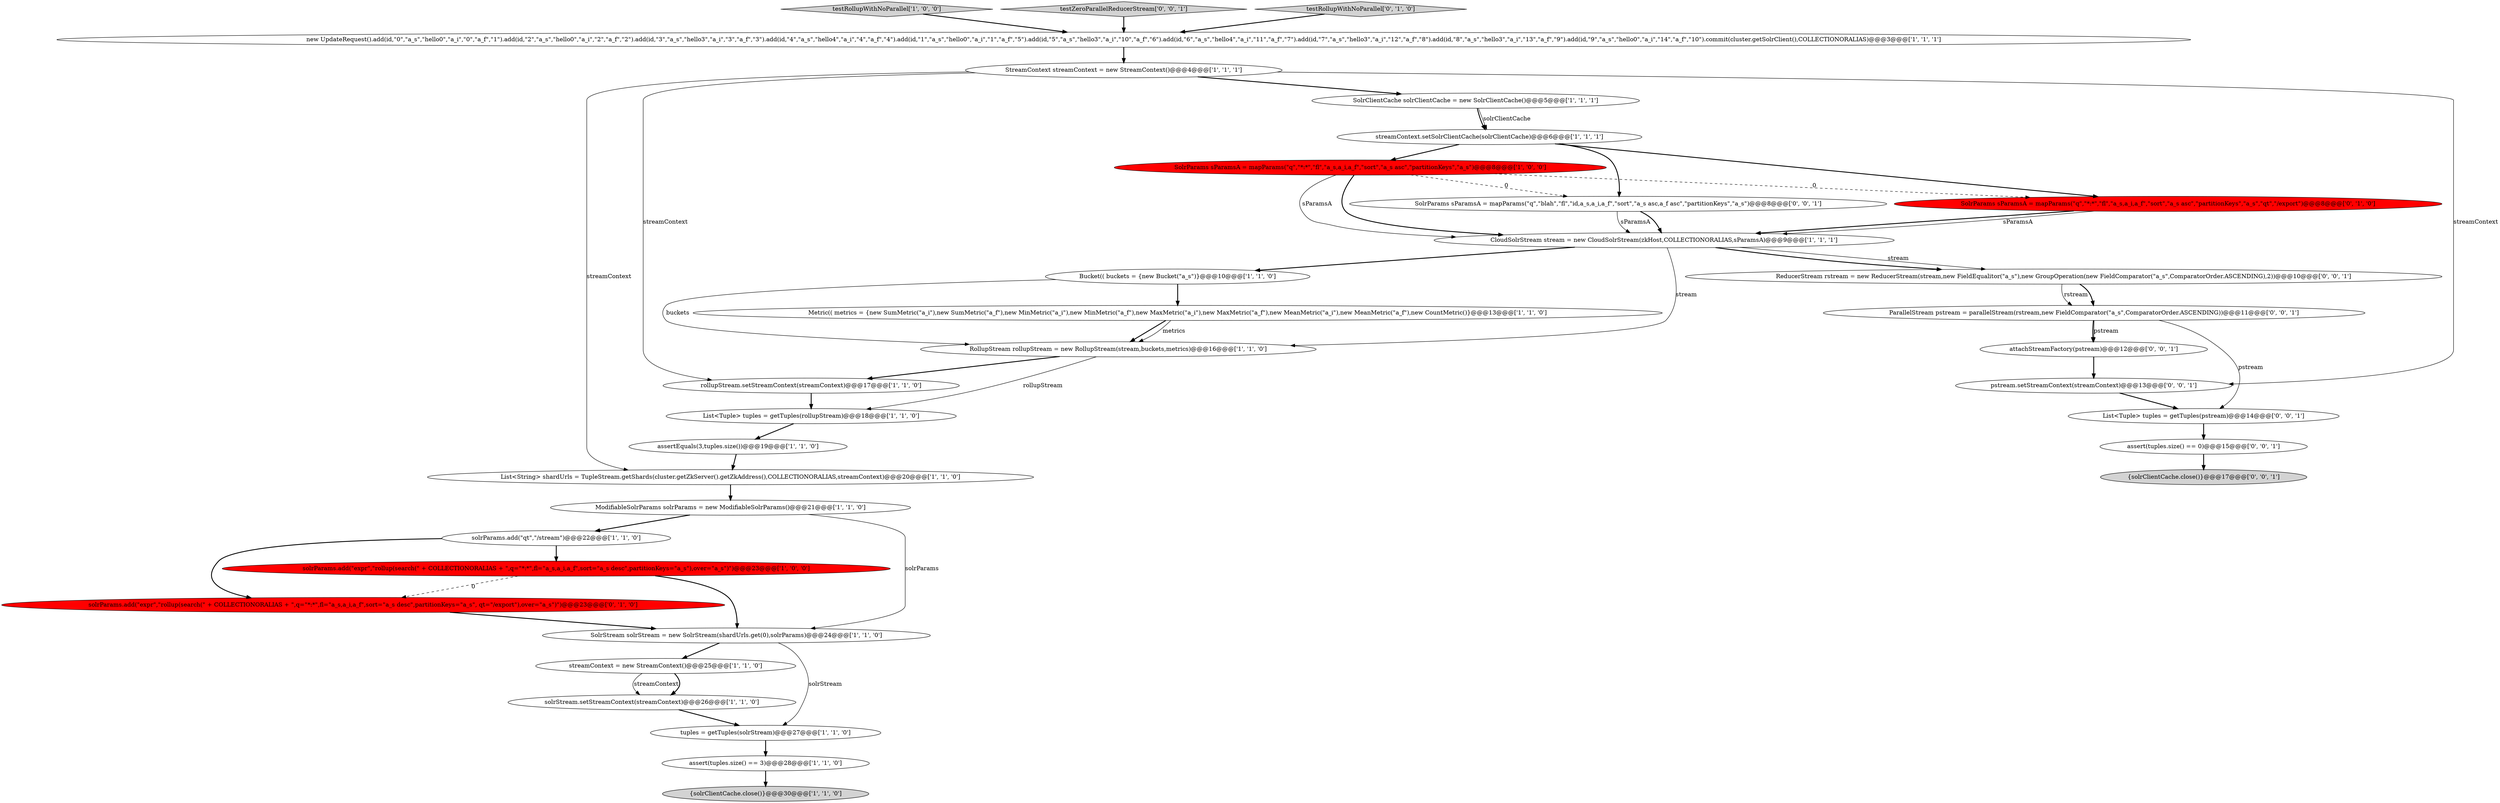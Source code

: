 digraph {
0 [style = filled, label = "new UpdateRequest().add(id,\"0\",\"a_s\",\"hello0\",\"a_i\",\"0\",\"a_f\",\"1\").add(id,\"2\",\"a_s\",\"hello0\",\"a_i\",\"2\",\"a_f\",\"2\").add(id,\"3\",\"a_s\",\"hello3\",\"a_i\",\"3\",\"a_f\",\"3\").add(id,\"4\",\"a_s\",\"hello4\",\"a_i\",\"4\",\"a_f\",\"4\").add(id,\"1\",\"a_s\",\"hello0\",\"a_i\",\"1\",\"a_f\",\"5\").add(id,\"5\",\"a_s\",\"hello3\",\"a_i\",\"10\",\"a_f\",\"6\").add(id,\"6\",\"a_s\",\"hello4\",\"a_i\",\"11\",\"a_f\",\"7\").add(id,\"7\",\"a_s\",\"hello3\",\"a_i\",\"12\",\"a_f\",\"8\").add(id,\"8\",\"a_s\",\"hello3\",\"a_i\",\"13\",\"a_f\",\"9\").add(id,\"9\",\"a_s\",\"hello0\",\"a_i\",\"14\",\"a_f\",\"10\").commit(cluster.getSolrClient(),COLLECTIONORALIAS)@@@3@@@['1', '1', '1']", fillcolor = white, shape = ellipse image = "AAA0AAABBB1BBB"];
21 [style = filled, label = "StreamContext streamContext = new StreamContext()@@@4@@@['1', '1', '1']", fillcolor = white, shape = ellipse image = "AAA0AAABBB1BBB"];
32 [style = filled, label = "ReducerStream rstream = new ReducerStream(stream,new FieldEqualitor(\"a_s\"),new GroupOperation(new FieldComparator(\"a_s\",ComparatorOrder.ASCENDING),2))@@@10@@@['0', '0', '1']", fillcolor = white, shape = ellipse image = "AAA0AAABBB3BBB"];
30 [style = filled, label = "SolrParams sParamsA = mapParams(\"q\",\"blah\",\"fl\",\"id,a_s,a_i,a_f\",\"sort\",\"a_s asc,a_f asc\",\"partitionKeys\",\"a_s\")@@@8@@@['0', '0', '1']", fillcolor = white, shape = ellipse image = "AAA0AAABBB3BBB"];
12 [style = filled, label = "rollupStream.setStreamContext(streamContext)@@@17@@@['1', '1', '0']", fillcolor = white, shape = ellipse image = "AAA0AAABBB1BBB"];
4 [style = filled, label = "streamContext.setSolrClientCache(solrClientCache)@@@6@@@['1', '1', '1']", fillcolor = white, shape = ellipse image = "AAA0AAABBB1BBB"];
25 [style = filled, label = "SolrParams sParamsA = mapParams(\"q\",\"*:*\",\"fl\",\"a_s,a_i,a_f\",\"sort\",\"a_s asc\",\"partitionKeys\",\"a_s\",\"qt\",\"/export\")@@@8@@@['0', '1', '0']", fillcolor = red, shape = ellipse image = "AAA1AAABBB2BBB"];
34 [style = filled, label = "List<Tuple> tuples = getTuples(pstream)@@@14@@@['0', '0', '1']", fillcolor = white, shape = ellipse image = "AAA0AAABBB3BBB"];
8 [style = filled, label = "RollupStream rollupStream = new RollupStream(stream,buckets,metrics)@@@16@@@['1', '1', '0']", fillcolor = white, shape = ellipse image = "AAA0AAABBB1BBB"];
7 [style = filled, label = "testRollupWithNoParallel['1', '0', '0']", fillcolor = lightgray, shape = diamond image = "AAA0AAABBB1BBB"];
23 [style = filled, label = "solrParams.add(\"expr\",\"rollup(search(\" + COLLECTIONORALIAS + \",q=\"*:*\",fl=\"a_s,a_i,a_f\",sort=\"a_s desc\",partitionKeys=\"a_s\", qt=\"/export\"),over=\"a_s\")\")@@@23@@@['0', '1', '0']", fillcolor = red, shape = ellipse image = "AAA1AAABBB2BBB"];
6 [style = filled, label = "solrParams.add(\"expr\",\"rollup(search(\" + COLLECTIONORALIAS + \",q=\"*:*\",fl=\"a_s,a_i,a_f\",sort=\"a_s desc\",partitionKeys=\"a_s\"),over=\"a_s\")\")@@@23@@@['1', '0', '0']", fillcolor = red, shape = ellipse image = "AAA1AAABBB1BBB"];
11 [style = filled, label = "solrStream.setStreamContext(streamContext)@@@26@@@['1', '1', '0']", fillcolor = white, shape = ellipse image = "AAA0AAABBB1BBB"];
29 [style = filled, label = "testZeroParallelReducerStream['0', '0', '1']", fillcolor = lightgray, shape = diamond image = "AAA0AAABBB3BBB"];
24 [style = filled, label = "testRollupWithNoParallel['0', '1', '0']", fillcolor = lightgray, shape = diamond image = "AAA0AAABBB2BBB"];
22 [style = filled, label = "CloudSolrStream stream = new CloudSolrStream(zkHost,COLLECTIONORALIAS,sParamsA)@@@9@@@['1', '1', '1']", fillcolor = white, shape = ellipse image = "AAA0AAABBB1BBB"];
14 [style = filled, label = "Metric(( metrics = {new SumMetric(\"a_i\"),new SumMetric(\"a_f\"),new MinMetric(\"a_i\"),new MinMetric(\"a_f\"),new MaxMetric(\"a_i\"),new MaxMetric(\"a_f\"),new MeanMetric(\"a_i\"),new MeanMetric(\"a_f\"),new CountMetric()}@@@13@@@['1', '1', '0']", fillcolor = white, shape = ellipse image = "AAA0AAABBB1BBB"];
28 [style = filled, label = "assert(tuples.size() == 0)@@@15@@@['0', '0', '1']", fillcolor = white, shape = ellipse image = "AAA0AAABBB3BBB"];
17 [style = filled, label = "{solrClientCache.close()}@@@30@@@['1', '1', '0']", fillcolor = lightgray, shape = ellipse image = "AAA0AAABBB1BBB"];
13 [style = filled, label = "ModifiableSolrParams solrParams = new ModifiableSolrParams()@@@21@@@['1', '1', '0']", fillcolor = white, shape = ellipse image = "AAA0AAABBB1BBB"];
10 [style = filled, label = "SolrClientCache solrClientCache = new SolrClientCache()@@@5@@@['1', '1', '1']", fillcolor = white, shape = ellipse image = "AAA0AAABBB1BBB"];
19 [style = filled, label = "List<Tuple> tuples = getTuples(rollupStream)@@@18@@@['1', '1', '0']", fillcolor = white, shape = ellipse image = "AAA0AAABBB1BBB"];
2 [style = filled, label = "streamContext = new StreamContext()@@@25@@@['1', '1', '0']", fillcolor = white, shape = ellipse image = "AAA0AAABBB1BBB"];
5 [style = filled, label = "assertEquals(3,tuples.size())@@@19@@@['1', '1', '0']", fillcolor = white, shape = ellipse image = "AAA0AAABBB1BBB"];
26 [style = filled, label = "{solrClientCache.close()}@@@17@@@['0', '0', '1']", fillcolor = lightgray, shape = ellipse image = "AAA0AAABBB3BBB"];
33 [style = filled, label = "pstream.setStreamContext(streamContext)@@@13@@@['0', '0', '1']", fillcolor = white, shape = ellipse image = "AAA0AAABBB3BBB"];
18 [style = filled, label = "Bucket(( buckets = {new Bucket(\"a_s\")}@@@10@@@['1', '1', '0']", fillcolor = white, shape = ellipse image = "AAA0AAABBB1BBB"];
9 [style = filled, label = "solrParams.add(\"qt\",\"/stream\")@@@22@@@['1', '1', '0']", fillcolor = white, shape = ellipse image = "AAA0AAABBB1BBB"];
1 [style = filled, label = "SolrStream solrStream = new SolrStream(shardUrls.get(0),solrParams)@@@24@@@['1', '1', '0']", fillcolor = white, shape = ellipse image = "AAA0AAABBB1BBB"];
15 [style = filled, label = "SolrParams sParamsA = mapParams(\"q\",\"*:*\",\"fl\",\"a_s,a_i,a_f\",\"sort\",\"a_s asc\",\"partitionKeys\",\"a_s\")@@@8@@@['1', '0', '0']", fillcolor = red, shape = ellipse image = "AAA1AAABBB1BBB"];
27 [style = filled, label = "attachStreamFactory(pstream)@@@12@@@['0', '0', '1']", fillcolor = white, shape = ellipse image = "AAA0AAABBB3BBB"];
16 [style = filled, label = "assert(tuples.size() == 3)@@@28@@@['1', '1', '0']", fillcolor = white, shape = ellipse image = "AAA0AAABBB1BBB"];
31 [style = filled, label = "ParallelStream pstream = parallelStream(rstream,new FieldComparator(\"a_s\",ComparatorOrder.ASCENDING))@@@11@@@['0', '0', '1']", fillcolor = white, shape = ellipse image = "AAA0AAABBB3BBB"];
20 [style = filled, label = "List<String> shardUrls = TupleStream.getShards(cluster.getZkServer().getZkAddress(),COLLECTIONORALIAS,streamContext)@@@20@@@['1', '1', '0']", fillcolor = white, shape = ellipse image = "AAA0AAABBB1BBB"];
3 [style = filled, label = "tuples = getTuples(solrStream)@@@27@@@['1', '1', '0']", fillcolor = white, shape = ellipse image = "AAA0AAABBB1BBB"];
31->27 [style = solid, label="pstream"];
22->32 [style = solid, label="stream"];
21->10 [style = bold, label=""];
21->12 [style = solid, label="streamContext"];
30->22 [style = bold, label=""];
20->13 [style = bold, label=""];
4->25 [style = bold, label=""];
25->22 [style = bold, label=""];
5->20 [style = bold, label=""];
15->22 [style = solid, label="sParamsA"];
24->0 [style = bold, label=""];
4->15 [style = bold, label=""];
29->0 [style = bold, label=""];
15->30 [style = dashed, label="0"];
25->22 [style = solid, label="sParamsA"];
22->32 [style = bold, label=""];
28->26 [style = bold, label=""];
7->0 [style = bold, label=""];
0->21 [style = bold, label=""];
2->11 [style = solid, label="streamContext"];
16->17 [style = bold, label=""];
22->8 [style = solid, label="stream"];
3->16 [style = bold, label=""];
8->19 [style = solid, label="rollupStream"];
9->6 [style = bold, label=""];
15->22 [style = bold, label=""];
32->31 [style = solid, label="rstream"];
9->23 [style = bold, label=""];
19->5 [style = bold, label=""];
6->1 [style = bold, label=""];
34->28 [style = bold, label=""];
15->25 [style = dashed, label="0"];
22->18 [style = bold, label=""];
31->34 [style = solid, label="pstream"];
21->33 [style = solid, label="streamContext"];
4->30 [style = bold, label=""];
31->27 [style = bold, label=""];
11->3 [style = bold, label=""];
6->23 [style = dashed, label="0"];
10->4 [style = bold, label=""];
23->1 [style = bold, label=""];
21->20 [style = solid, label="streamContext"];
30->22 [style = solid, label="sParamsA"];
18->8 [style = solid, label="buckets"];
14->8 [style = bold, label=""];
1->2 [style = bold, label=""];
13->9 [style = bold, label=""];
27->33 [style = bold, label=""];
10->4 [style = solid, label="solrClientCache"];
14->8 [style = solid, label="metrics"];
12->19 [style = bold, label=""];
33->34 [style = bold, label=""];
1->3 [style = solid, label="solrStream"];
18->14 [style = bold, label=""];
2->11 [style = bold, label=""];
8->12 [style = bold, label=""];
32->31 [style = bold, label=""];
13->1 [style = solid, label="solrParams"];
}
